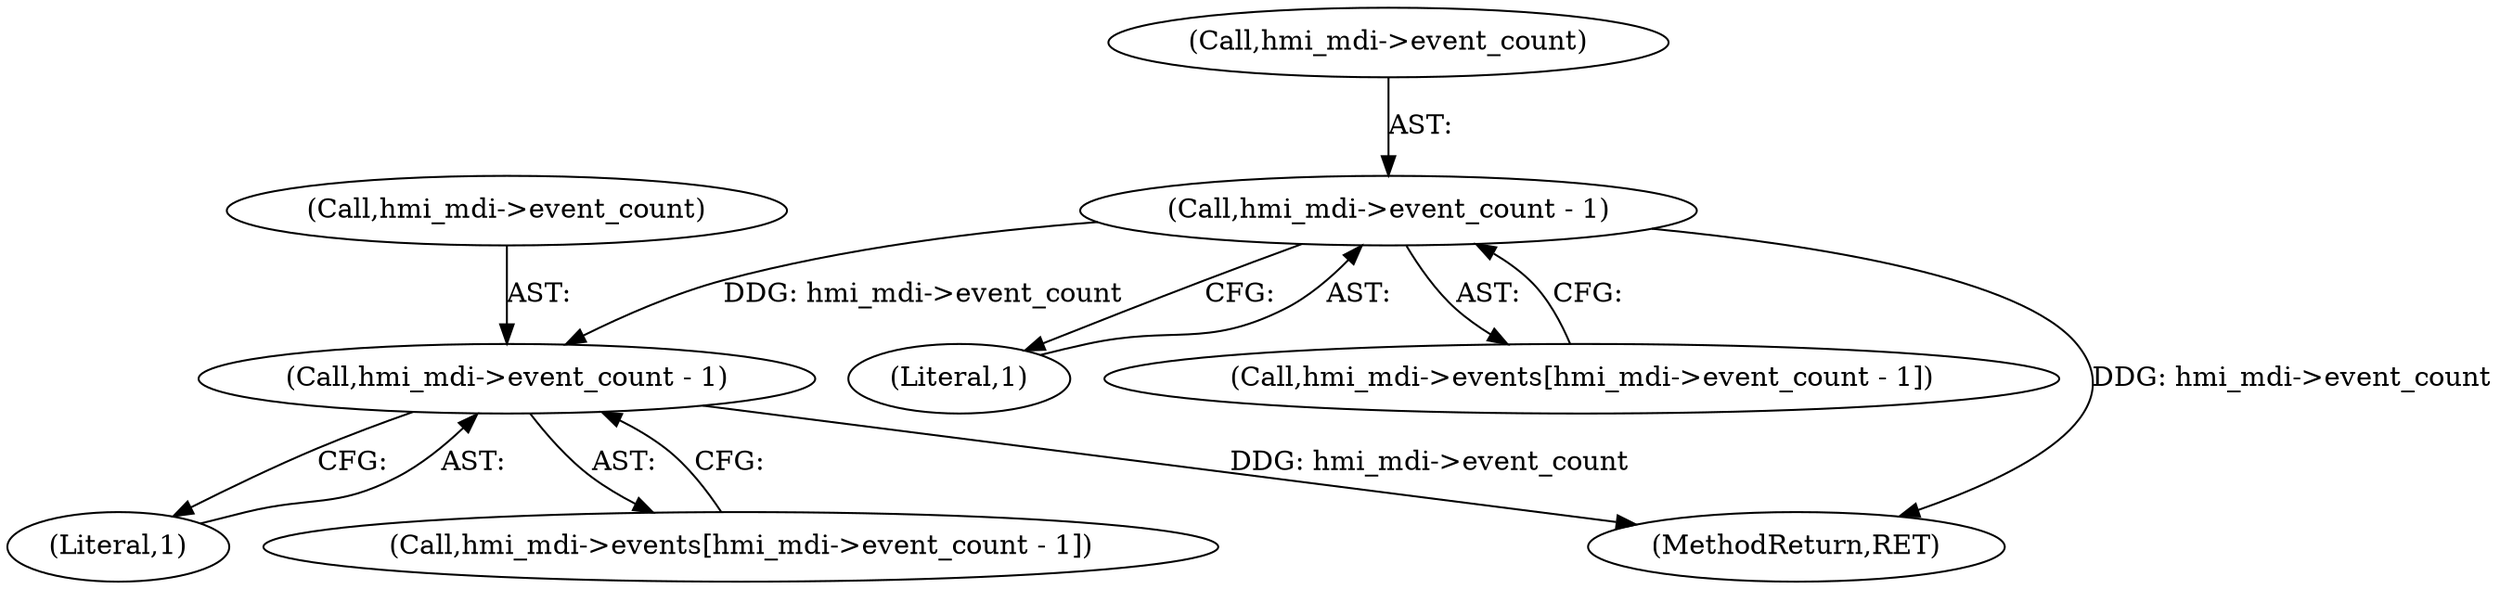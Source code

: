 digraph "0_wildmidi_660b513d99bced8783a4a5984ac2f742c74ebbdd@pointer" {
"1000607" [label="(Call,hmi_mdi->event_count - 1)"];
"1001294" [label="(Call,hmi_mdi->event_count - 1)"];
"1001298" [label="(Literal,1)"];
"1000607" [label="(Call,hmi_mdi->event_count - 1)"];
"1001295" [label="(Call,hmi_mdi->event_count)"];
"1000608" [label="(Call,hmi_mdi->event_count)"];
"1000611" [label="(Literal,1)"];
"1000603" [label="(Call,hmi_mdi->events[hmi_mdi->event_count - 1])"];
"1001294" [label="(Call,hmi_mdi->event_count - 1)"];
"1001290" [label="(Call,hmi_mdi->events[hmi_mdi->event_count - 1])"];
"1001381" [label="(MethodReturn,RET)"];
"1000607" -> "1000603"  [label="AST: "];
"1000607" -> "1000611"  [label="CFG: "];
"1000608" -> "1000607"  [label="AST: "];
"1000611" -> "1000607"  [label="AST: "];
"1000603" -> "1000607"  [label="CFG: "];
"1000607" -> "1001381"  [label="DDG: hmi_mdi->event_count"];
"1000607" -> "1001294"  [label="DDG: hmi_mdi->event_count"];
"1001294" -> "1001290"  [label="AST: "];
"1001294" -> "1001298"  [label="CFG: "];
"1001295" -> "1001294"  [label="AST: "];
"1001298" -> "1001294"  [label="AST: "];
"1001290" -> "1001294"  [label="CFG: "];
"1001294" -> "1001381"  [label="DDG: hmi_mdi->event_count"];
}
